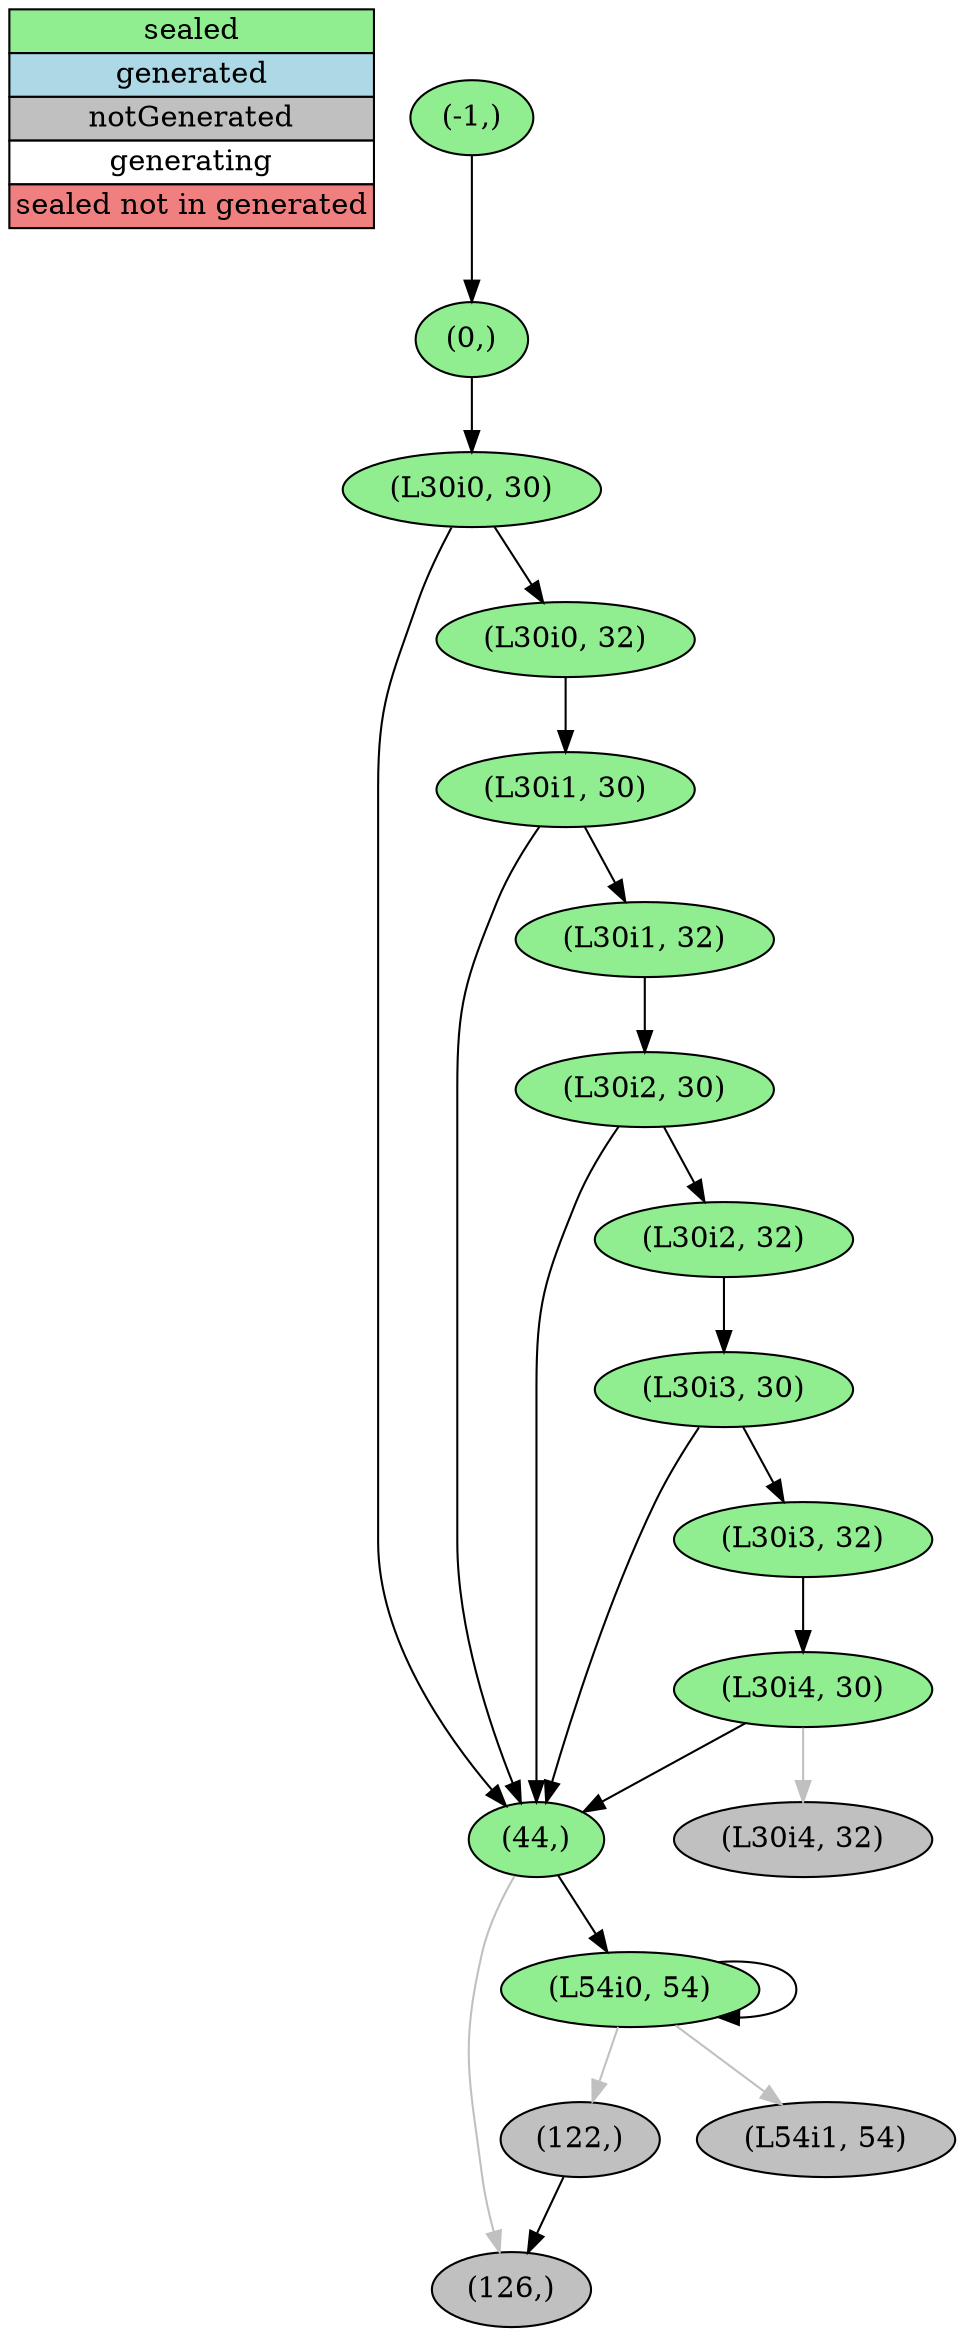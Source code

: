 digraph  {
legend [label=<
<table border="0" cellborder="1" cellspacing="0">
  <tr><td bgcolor="LightGreen">sealed</td></tr>
  <tr><td bgcolor="LightBlue">generated</td></tr>
  <tr><td bgcolor="gray">notGenerated</td></tr>
  <tr><td bgcolor="white">generating</td></tr>
  <tr><td bgcolor="LightCoral">sealed not in generated</td></tr>
</table>>, shape=plain, style=filled];
"(0,)" [fillcolor=LightGreen, style=filled];
"(44,)" [fillcolor=LightGreen, style=filled];
"(126,)" [fillcolor=gray, style=filled];
"(122,)" [fillcolor=gray, style=filled];
"(-1,)" [fillcolor=LightGreen, style=filled];
"(L30i0, 30)" [fillcolor=LightGreen, style=filled];
"(L30i0, 32)" [fillcolor=LightGreen, style=filled];
"(L30i1, 30)" [fillcolor=LightGreen, style=filled];
"(L30i1, 32)" [fillcolor=LightGreen, style=filled];
"(L30i2, 30)" [fillcolor=LightGreen, style=filled];
"(L30i2, 32)" [fillcolor=LightGreen, style=filled];
"(L30i3, 30)" [fillcolor=LightGreen, style=filled];
"(L30i3, 32)" [fillcolor=LightGreen, style=filled];
"(L30i4, 30)" [fillcolor=LightGreen, style=filled];
"(L30i4, 32)" [fillcolor=gray, style=filled];
"(L54i0, 54)" [fillcolor=LightGreen, style=filled];
"(L54i1, 54)" [fillcolor=gray, style=filled];
"(0,)" -> "(L30i0, 30)";
"(44,)" -> "(126,)"  [color=gray];
"(44,)" -> "(L54i0, 54)";
"(122,)" -> "(126,)";
"(-1,)" -> "(0,)";
"(L30i0, 30)" -> "(44,)";
"(L30i0, 30)" -> "(L30i0, 32)";
"(L30i0, 32)" -> "(L30i1, 30)";
"(L30i1, 30)" -> "(44,)";
"(L30i1, 30)" -> "(L30i1, 32)";
"(L30i1, 32)" -> "(L30i2, 30)";
"(L30i2, 30)" -> "(44,)";
"(L30i2, 30)" -> "(L30i2, 32)";
"(L30i2, 32)" -> "(L30i3, 30)";
"(L30i3, 30)" -> "(44,)";
"(L30i3, 30)" -> "(L30i3, 32)";
"(L30i3, 32)" -> "(L30i4, 30)";
"(L30i4, 30)" -> "(44,)";
"(L30i4, 30)" -> "(L30i4, 32)"  [color=gray];
"(L54i0, 54)" -> "(122,)"  [color=gray];
"(L54i0, 54)" -> "(L54i1, 54)"  [color=gray];
"(L54i0, 54)" -> "(L54i0, 54)";
}
